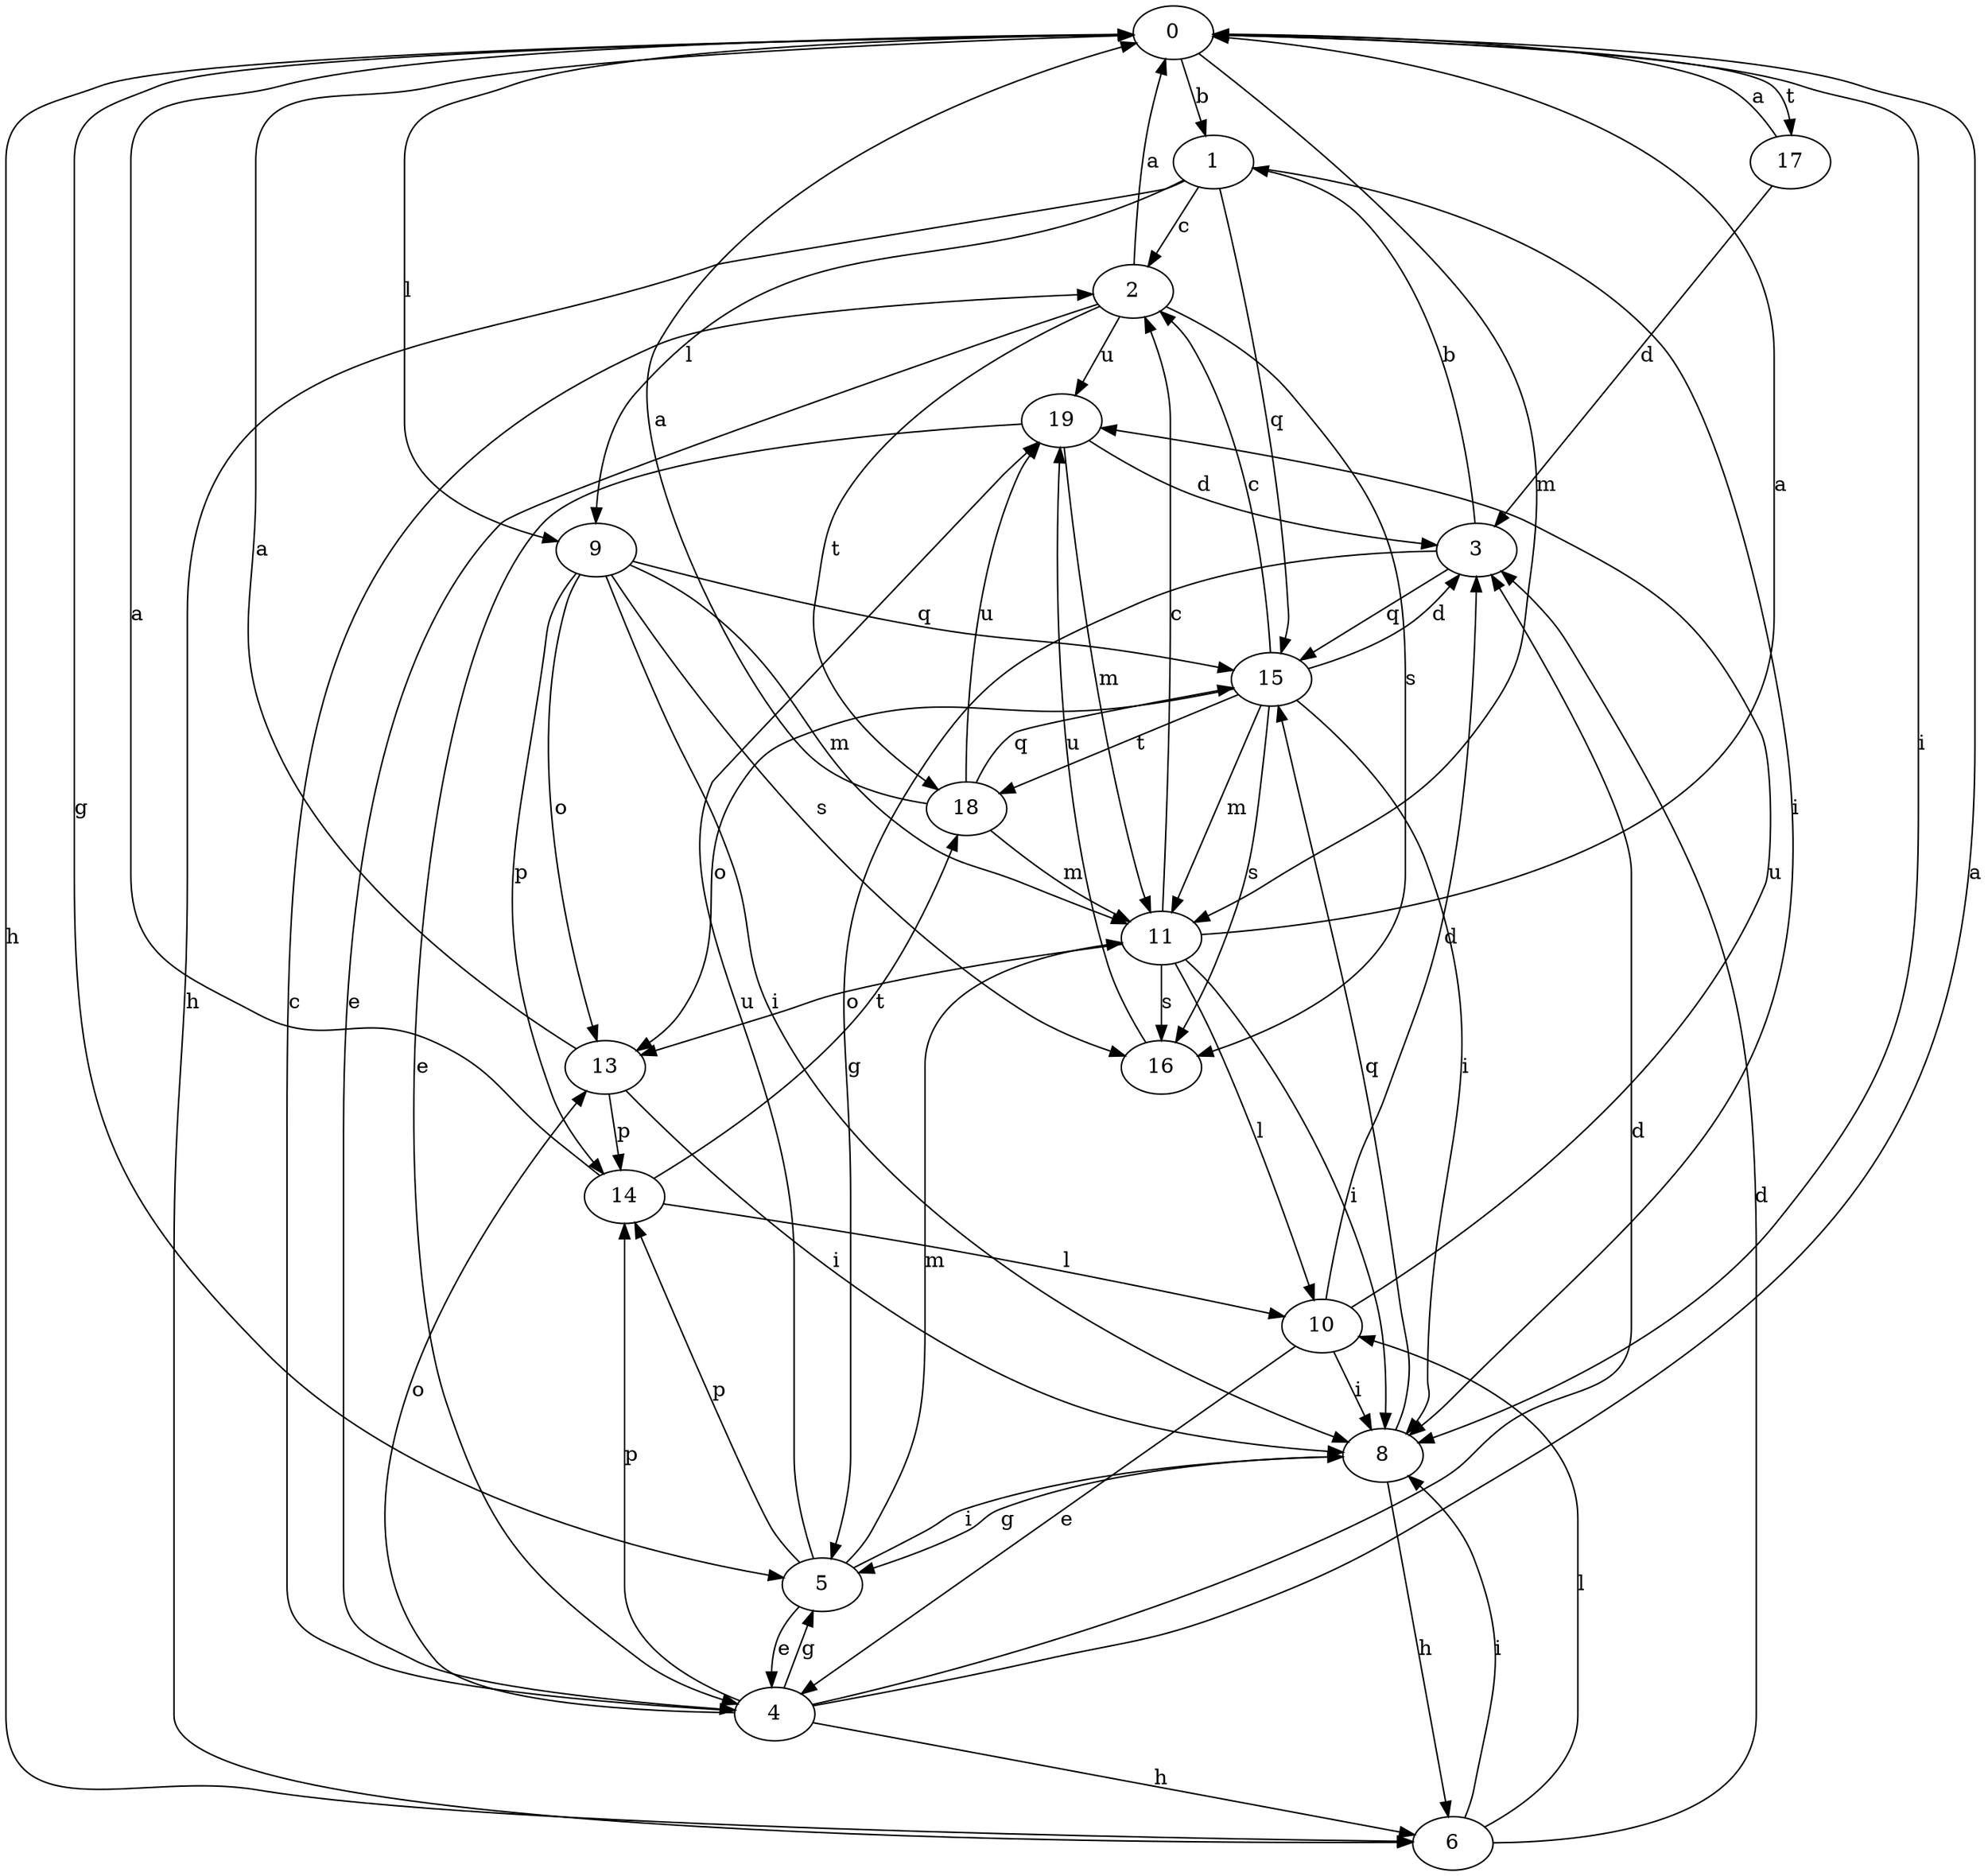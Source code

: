 strict digraph  {
0;
1;
2;
3;
4;
5;
6;
8;
9;
10;
11;
13;
14;
15;
16;
17;
18;
19;
0 -> 1  [label=b];
0 -> 5  [label=g];
0 -> 6  [label=h];
0 -> 8  [label=i];
0 -> 9  [label=l];
0 -> 11  [label=m];
0 -> 17  [label=t];
1 -> 2  [label=c];
1 -> 6  [label=h];
1 -> 8  [label=i];
1 -> 9  [label=l];
1 -> 15  [label=q];
2 -> 0  [label=a];
2 -> 4  [label=e];
2 -> 16  [label=s];
2 -> 18  [label=t];
2 -> 19  [label=u];
3 -> 1  [label=b];
3 -> 5  [label=g];
3 -> 15  [label=q];
4 -> 0  [label=a];
4 -> 2  [label=c];
4 -> 3  [label=d];
4 -> 5  [label=g];
4 -> 6  [label=h];
4 -> 13  [label=o];
4 -> 14  [label=p];
5 -> 4  [label=e];
5 -> 8  [label=i];
5 -> 11  [label=m];
5 -> 14  [label=p];
5 -> 19  [label=u];
6 -> 3  [label=d];
6 -> 8  [label=i];
6 -> 10  [label=l];
8 -> 5  [label=g];
8 -> 6  [label=h];
8 -> 15  [label=q];
9 -> 8  [label=i];
9 -> 11  [label=m];
9 -> 13  [label=o];
9 -> 14  [label=p];
9 -> 15  [label=q];
9 -> 16  [label=s];
10 -> 3  [label=d];
10 -> 4  [label=e];
10 -> 8  [label=i];
10 -> 19  [label=u];
11 -> 0  [label=a];
11 -> 2  [label=c];
11 -> 8  [label=i];
11 -> 10  [label=l];
11 -> 13  [label=o];
11 -> 16  [label=s];
13 -> 0  [label=a];
13 -> 8  [label=i];
13 -> 14  [label=p];
14 -> 0  [label=a];
14 -> 10  [label=l];
14 -> 18  [label=t];
15 -> 2  [label=c];
15 -> 3  [label=d];
15 -> 8  [label=i];
15 -> 11  [label=m];
15 -> 13  [label=o];
15 -> 16  [label=s];
15 -> 18  [label=t];
16 -> 19  [label=u];
17 -> 0  [label=a];
17 -> 3  [label=d];
18 -> 0  [label=a];
18 -> 11  [label=m];
18 -> 15  [label=q];
18 -> 19  [label=u];
19 -> 3  [label=d];
19 -> 4  [label=e];
19 -> 11  [label=m];
}
